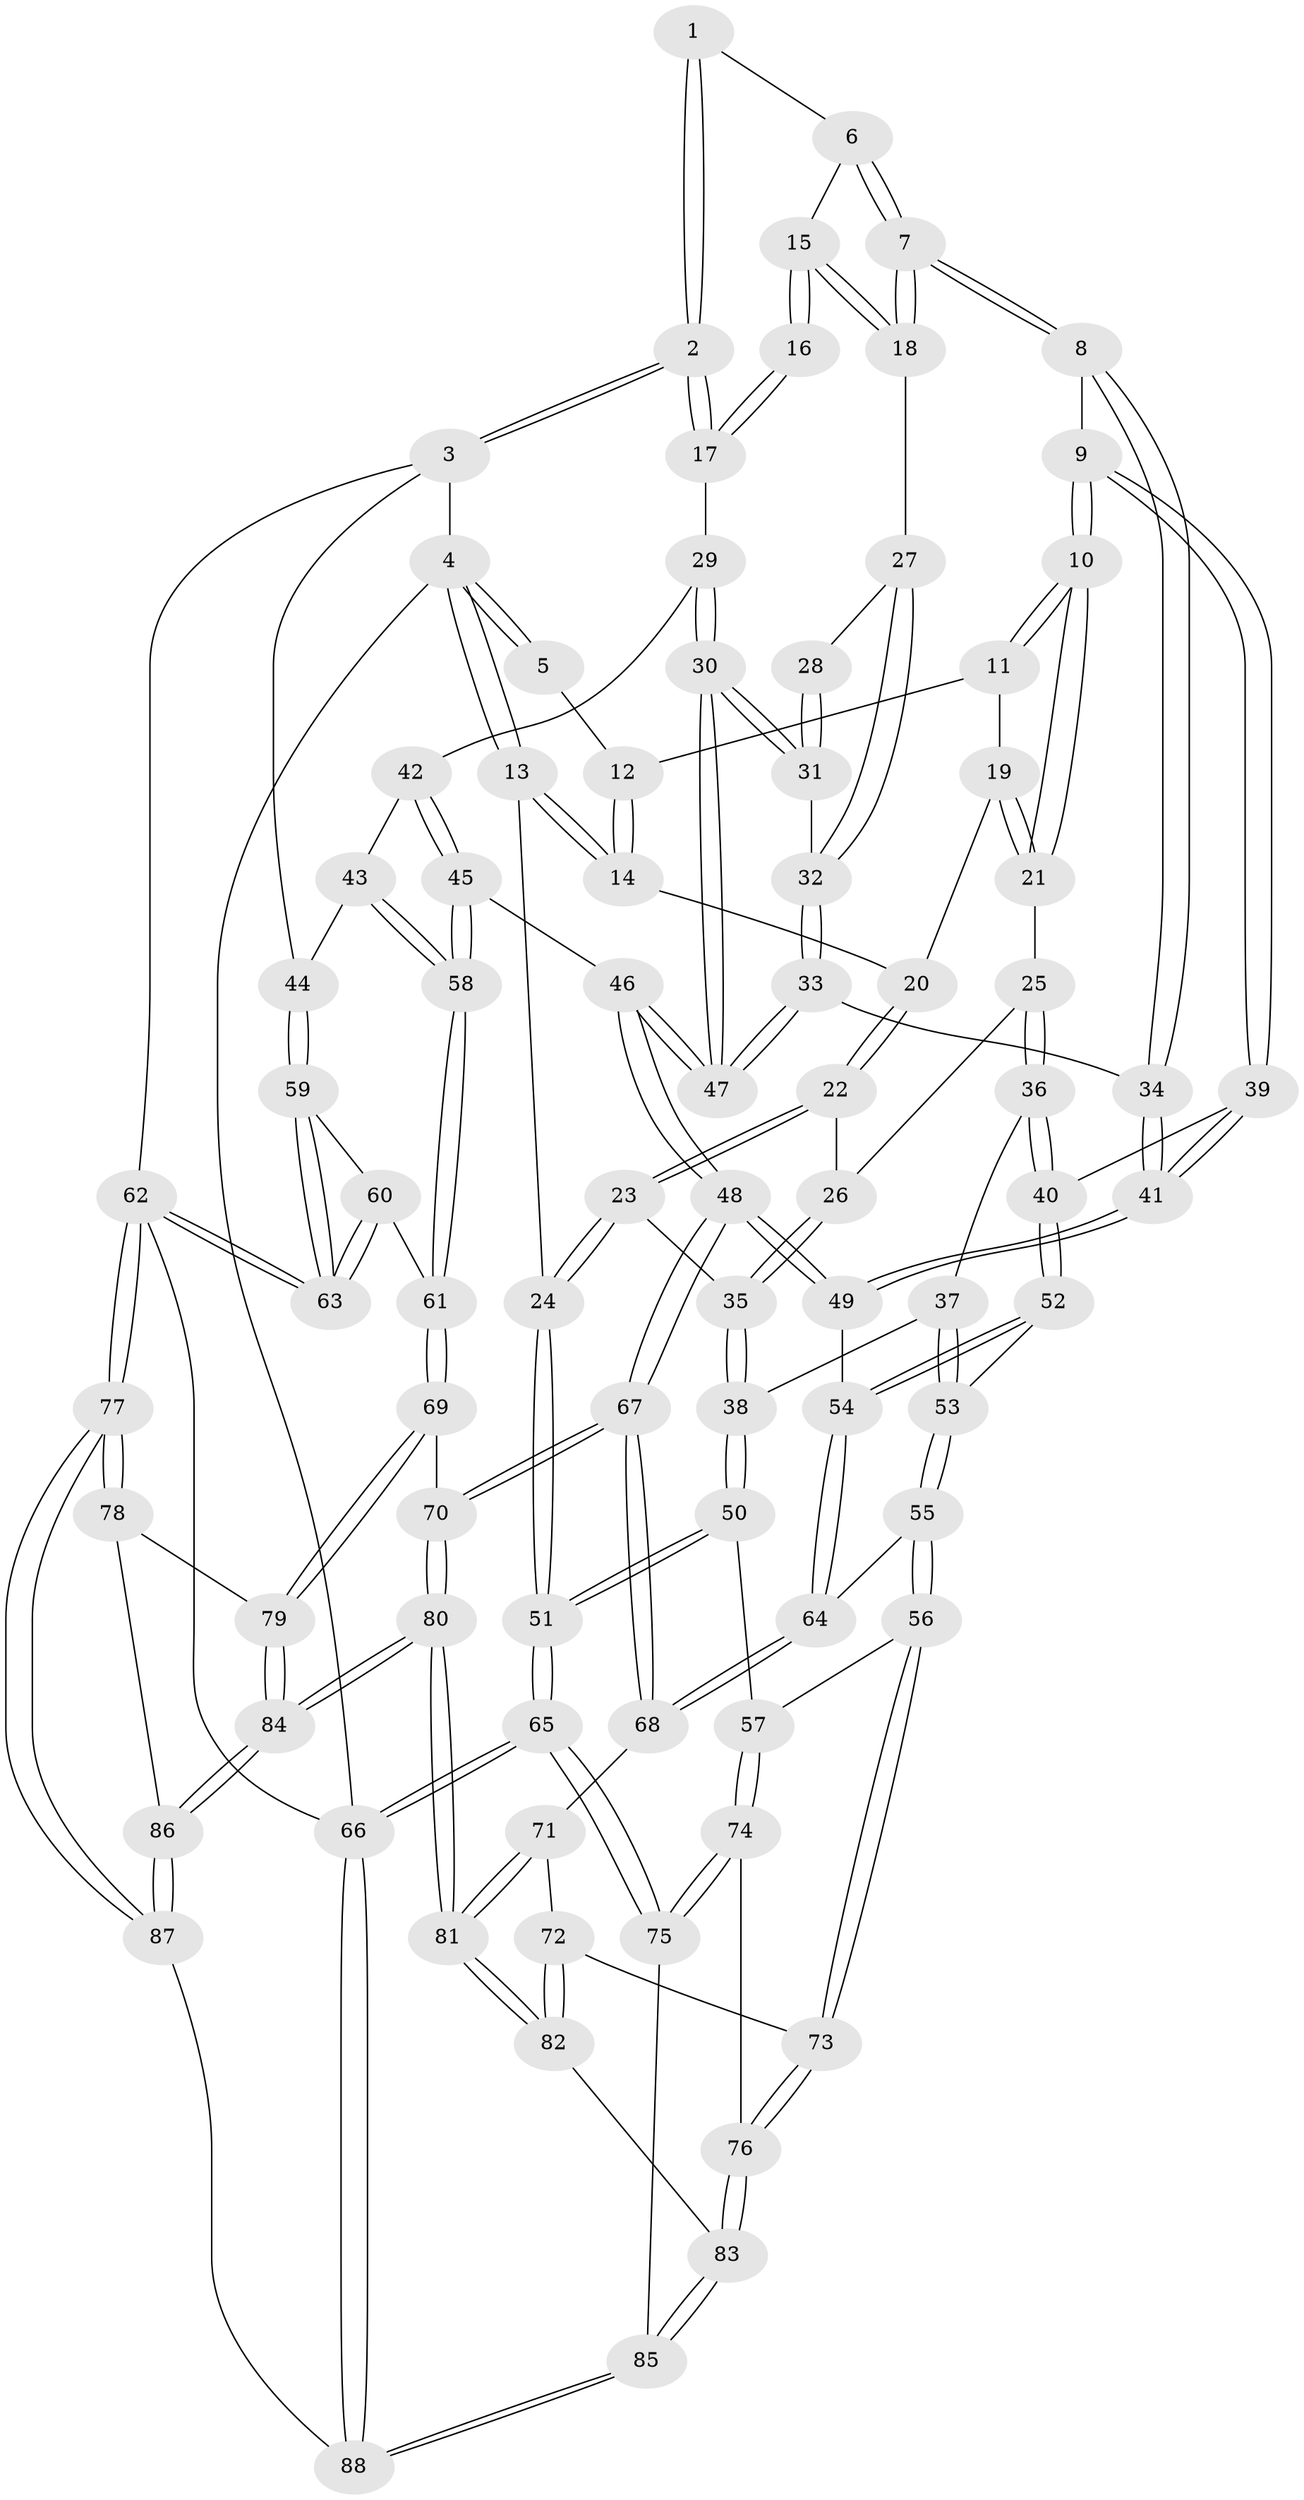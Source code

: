 // coarse degree distribution, {4: 0.4423076923076923, 5: 0.3269230769230769, 6: 0.11538461538461539, 3: 0.09615384615384616, 2: 0.019230769230769232}
// Generated by graph-tools (version 1.1) at 2025/52/02/27/25 19:52:40]
// undirected, 88 vertices, 217 edges
graph export_dot {
graph [start="1"]
  node [color=gray90,style=filled];
  1 [pos="+0.5182840859444402+0"];
  2 [pos="+1+0"];
  3 [pos="+1+0"];
  4 [pos="+0+0"];
  5 [pos="+0.2722282310101316+0"];
  6 [pos="+0.5289286780706418+0"];
  7 [pos="+0.49004710617288216+0.1582583435078404"];
  8 [pos="+0.4679289946242118+0.18029828979336654"];
  9 [pos="+0.34630754862024854+0.19752831619675584"];
  10 [pos="+0.3300877133256715+0.18615873780538647"];
  11 [pos="+0.2732763919233268+0"];
  12 [pos="+0.2665686652141461+0"];
  13 [pos="+0+0.03328783925847557"];
  14 [pos="+0.07448503162870665+0.0913699846565897"];
  15 [pos="+0.6715064136141585+0.04887494535429788"];
  16 [pos="+0.7617811220320742+0.12834090762527353"];
  17 [pos="+0.7681921333276888+0.1291541228296807"];
  18 [pos="+0.5723231088835335+0.17703375154878856"];
  19 [pos="+0.1729683517348928+0.1290111638968088"];
  20 [pos="+0.0751203503441815+0.09237943817164647"];
  21 [pos="+0.19810347087730856+0.2121293746328229"];
  22 [pos="+0.08257775694960087+0.1531133180841011"];
  23 [pos="+0+0.2664727412339683"];
  24 [pos="+0+0.27136979544085477"];
  25 [pos="+0.1850189927689042+0.22373136449613035"];
  26 [pos="+0.11737684405316057+0.22202637417284773"];
  27 [pos="+0.6291428380778339+0.2042458117410503"];
  28 [pos="+0.7545584522983954+0.13304896480319647"];
  29 [pos="+0.8206163060728687+0.21969529481146188"];
  30 [pos="+0.686745583894769+0.3160242999723945"];
  31 [pos="+0.6787434238670453+0.30339648242761424"];
  32 [pos="+0.6351496186589809+0.24908653182369223"];
  33 [pos="+0.5470357771709589+0.31871107373855934"];
  34 [pos="+0.5099956236524137+0.321873896740132"];
  35 [pos="+0.05044175464084437+0.27884231015523064"];
  36 [pos="+0.1937797685650391+0.3318290800772791"];
  37 [pos="+0.16893918196230917+0.3564646624181307"];
  38 [pos="+0.11732548447168638+0.37084513247415835"];
  39 [pos="+0.32992356916947335+0.34156942656825023"];
  40 [pos="+0.3216764537347052+0.3472204406707053"];
  41 [pos="+0.469351746352116+0.40857822593146303"];
  42 [pos="+0.821690886362834+0.22053136030605255"];
  43 [pos="+1+0.2987090140992594"];
  44 [pos="+1+0.27889295265773434"];
  45 [pos="+0.7571991652721292+0.4609480436219992"];
  46 [pos="+0.7057633412542477+0.4456525350624441"];
  47 [pos="+0.6846266291196312+0.38366452994352773"];
  48 [pos="+0.6067638766209565+0.4920285093419863"];
  49 [pos="+0.47963244911513797+0.444436260281753"];
  50 [pos="+0.03658517132093858+0.5226560571272008"];
  51 [pos="+0+0.5044993869413248"];
  52 [pos="+0.290560582419809+0.4301685086336551"];
  53 [pos="+0.24509024540725702+0.48276516856527496"];
  54 [pos="+0.43026296642646256+0.5060124457783863"];
  55 [pos="+0.2290419961834652+0.5367455815108984"];
  56 [pos="+0.18086078549577253+0.5857365840562585"];
  57 [pos="+0.08995947036057418+0.5557231137874188"];
  58 [pos="+0.8041556360998775+0.48807453754279534"];
  59 [pos="+1+0.33155699009827455"];
  60 [pos="+0.8675078324982144+0.610077806157479"];
  61 [pos="+0.8358347199469105+0.5881701353151159"];
  62 [pos="+1+1"];
  63 [pos="+1+0.9786268922146882"];
  64 [pos="+0.4160003788481996+0.5363133725229422"];
  65 [pos="+0+0.909584793201547"];
  66 [pos="+0+1"];
  67 [pos="+0.581477373593821+0.6797824644290279"];
  68 [pos="+0.43179631295490367+0.6317304793787277"];
  69 [pos="+0.6618487921582377+0.7195378512878794"];
  70 [pos="+0.5814910926413936+0.6798033355497461"];
  71 [pos="+0.3926824166491055+0.6655226946158351"];
  72 [pos="+0.2250610846173681+0.6611536884839414"];
  73 [pos="+0.20192176869058798+0.6337183286957062"];
  74 [pos="+0.025994016347557044+0.7688416178609211"];
  75 [pos="+0+0.8287945263083729"];
  76 [pos="+0.07202804319262039+0.7713278284772137"];
  77 [pos="+1+1"];
  78 [pos="+0.7025505491541791+0.8246600387202889"];
  79 [pos="+0.6927702945447957+0.8114173954336579"];
  80 [pos="+0.4238272906662566+0.8932696204999682"];
  81 [pos="+0.3954054234627763+0.8376839663815614"];
  82 [pos="+0.23405028438056869+0.7380752902293504"];
  83 [pos="+0.1761176886985261+0.8535585924947039"];
  84 [pos="+0.42432773898222+0.9065629160475562"];
  85 [pos="+0.17748707972531708+0.8738946452625764"];
  86 [pos="+0.399447049880214+1"];
  87 [pos="+0.39164744706111076+1"];
  88 [pos="+0.23666530198415767+1"];
  1 -- 2;
  1 -- 2;
  1 -- 6;
  2 -- 3;
  2 -- 3;
  2 -- 17;
  2 -- 17;
  3 -- 4;
  3 -- 44;
  3 -- 62;
  4 -- 5;
  4 -- 5;
  4 -- 13;
  4 -- 13;
  4 -- 66;
  5 -- 12;
  6 -- 7;
  6 -- 7;
  6 -- 15;
  7 -- 8;
  7 -- 8;
  7 -- 18;
  7 -- 18;
  8 -- 9;
  8 -- 34;
  8 -- 34;
  9 -- 10;
  9 -- 10;
  9 -- 39;
  9 -- 39;
  10 -- 11;
  10 -- 11;
  10 -- 21;
  10 -- 21;
  11 -- 12;
  11 -- 19;
  12 -- 14;
  12 -- 14;
  13 -- 14;
  13 -- 14;
  13 -- 24;
  14 -- 20;
  15 -- 16;
  15 -- 16;
  15 -- 18;
  15 -- 18;
  16 -- 17;
  16 -- 17;
  17 -- 29;
  18 -- 27;
  19 -- 20;
  19 -- 21;
  19 -- 21;
  20 -- 22;
  20 -- 22;
  21 -- 25;
  22 -- 23;
  22 -- 23;
  22 -- 26;
  23 -- 24;
  23 -- 24;
  23 -- 35;
  24 -- 51;
  24 -- 51;
  25 -- 26;
  25 -- 36;
  25 -- 36;
  26 -- 35;
  26 -- 35;
  27 -- 28;
  27 -- 32;
  27 -- 32;
  28 -- 31;
  28 -- 31;
  29 -- 30;
  29 -- 30;
  29 -- 42;
  30 -- 31;
  30 -- 31;
  30 -- 47;
  30 -- 47;
  31 -- 32;
  32 -- 33;
  32 -- 33;
  33 -- 34;
  33 -- 47;
  33 -- 47;
  34 -- 41;
  34 -- 41;
  35 -- 38;
  35 -- 38;
  36 -- 37;
  36 -- 40;
  36 -- 40;
  37 -- 38;
  37 -- 53;
  37 -- 53;
  38 -- 50;
  38 -- 50;
  39 -- 40;
  39 -- 41;
  39 -- 41;
  40 -- 52;
  40 -- 52;
  41 -- 49;
  41 -- 49;
  42 -- 43;
  42 -- 45;
  42 -- 45;
  43 -- 44;
  43 -- 58;
  43 -- 58;
  44 -- 59;
  44 -- 59;
  45 -- 46;
  45 -- 58;
  45 -- 58;
  46 -- 47;
  46 -- 47;
  46 -- 48;
  46 -- 48;
  48 -- 49;
  48 -- 49;
  48 -- 67;
  48 -- 67;
  49 -- 54;
  50 -- 51;
  50 -- 51;
  50 -- 57;
  51 -- 65;
  51 -- 65;
  52 -- 53;
  52 -- 54;
  52 -- 54;
  53 -- 55;
  53 -- 55;
  54 -- 64;
  54 -- 64;
  55 -- 56;
  55 -- 56;
  55 -- 64;
  56 -- 57;
  56 -- 73;
  56 -- 73;
  57 -- 74;
  57 -- 74;
  58 -- 61;
  58 -- 61;
  59 -- 60;
  59 -- 63;
  59 -- 63;
  60 -- 61;
  60 -- 63;
  60 -- 63;
  61 -- 69;
  61 -- 69;
  62 -- 63;
  62 -- 63;
  62 -- 77;
  62 -- 77;
  62 -- 66;
  64 -- 68;
  64 -- 68;
  65 -- 66;
  65 -- 66;
  65 -- 75;
  65 -- 75;
  66 -- 88;
  66 -- 88;
  67 -- 68;
  67 -- 68;
  67 -- 70;
  67 -- 70;
  68 -- 71;
  69 -- 70;
  69 -- 79;
  69 -- 79;
  70 -- 80;
  70 -- 80;
  71 -- 72;
  71 -- 81;
  71 -- 81;
  72 -- 73;
  72 -- 82;
  72 -- 82;
  73 -- 76;
  73 -- 76;
  74 -- 75;
  74 -- 75;
  74 -- 76;
  75 -- 85;
  76 -- 83;
  76 -- 83;
  77 -- 78;
  77 -- 78;
  77 -- 87;
  77 -- 87;
  78 -- 79;
  78 -- 86;
  79 -- 84;
  79 -- 84;
  80 -- 81;
  80 -- 81;
  80 -- 84;
  80 -- 84;
  81 -- 82;
  81 -- 82;
  82 -- 83;
  83 -- 85;
  83 -- 85;
  84 -- 86;
  84 -- 86;
  85 -- 88;
  85 -- 88;
  86 -- 87;
  86 -- 87;
  87 -- 88;
}
